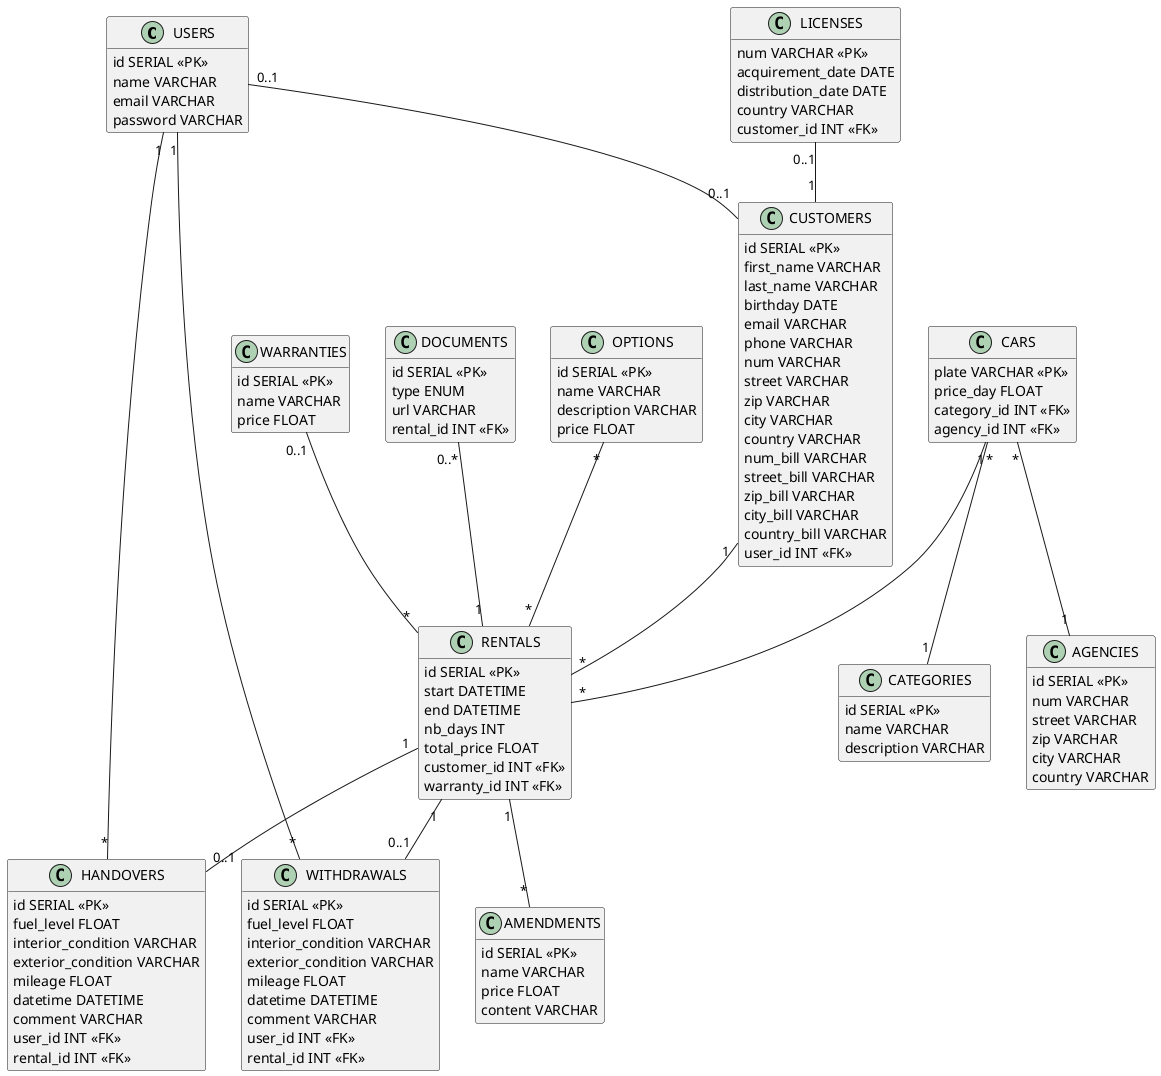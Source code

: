 @startuml
hide empty members

class USERS {
    id SERIAL <<PK>>
    name VARCHAR
    email VARCHAR
    password VARCHAR
}

class CUSTOMERS {
    id SERIAL <<PK>>
    first_name VARCHAR
    last_name VARCHAR
    birthday DATE
    email VARCHAR
    phone VARCHAR
    num VARCHAR
    street VARCHAR
    zip VARCHAR
    city VARCHAR
    country VARCHAR
    num_bill VARCHAR
    street_bill VARCHAR
    zip_bill VARCHAR
    city_bill VARCHAR
    country_bill VARCHAR
    user_id INT <<FK>>
}

class RENTALS {
    id SERIAL <<PK>>
    start DATETIME
    end DATETIME
    nb_days INT
    total_price FLOAT
    customer_id INT <<FK>>
    warranty_id INT <<FK>>
}

class LICENSES {
    num VARCHAR <<PK>>
    acquirement_date DATE
    distribution_date DATE
    country VARCHAR
    customer_id INT <<FK>>
}

class WARRANTIES {
    id SERIAL <<PK>>
    name VARCHAR
    price FLOAT
}

class AMENDMENTS {
    id SERIAL <<PK>>
    name VARCHAR
    price FLOAT
    content VARCHAR
}

class DOCUMENTS {
    id SERIAL <<PK>>
    type ENUM
    url VARCHAR
    rental_id INT <<FK>>
}

class WITHDRAWALS {
    id SERIAL <<PK>>
    fuel_level FLOAT
    interior_condition VARCHAR
    exterior_condition VARCHAR
    mileage FLOAT
    datetime DATETIME
    comment VARCHAR
    user_id INT <<FK>>
    rental_id INT <<FK>>
}

class HANDOVERS {
    id SERIAL <<PK>>
    fuel_level FLOAT
    interior_condition VARCHAR
    exterior_condition VARCHAR
    mileage FLOAT
    datetime DATETIME
    comment VARCHAR
    user_id INT <<FK>>
    rental_id INT <<FK>>
}

class CARS {
    plate VARCHAR <<PK>>
    price_day FLOAT
    category_id INT <<FK>>
    agency_id INT <<FK>>
}

class OPTIONS {
    id SERIAL <<PK>>
    name VARCHAR
    description VARCHAR
    price FLOAT
}

class CATEGORIES {
    id SERIAL <<PK>>
    name VARCHAR
    description VARCHAR
}

class AGENCIES {
    id SERIAL <<PK>>
    num VARCHAR
    street VARCHAR
    zip VARCHAR
    city VARCHAR
    country VARCHAR
}

CARS "*" -- "1" AGENCIES
CARS "*" -- "1" CATEGORIES
CARS "1" -- "*" RENTALS
RENTALS "1" -- "*" AMENDMENTS
RENTALS "1" -- "0..1" WITHDRAWALS
WITHDRAWALS "*" -- "1" USERS
USERS "0..1" -- "0..1" CUSTOMERS
LICENSES "0..1" -- "1" CUSTOMERS
WARRANTIES "0..1" -- "*" RENTALS
OPTIONS "*" -- "*" RENTALS
DOCUMENTS "0..*" -- "1" RENTALS
USERS "1" -- "*" HANDOVERS
RENTALS "1" -- "0..1" HANDOVERS
CUSTOMERS "1" -- "*" RENTALS

@enduml
